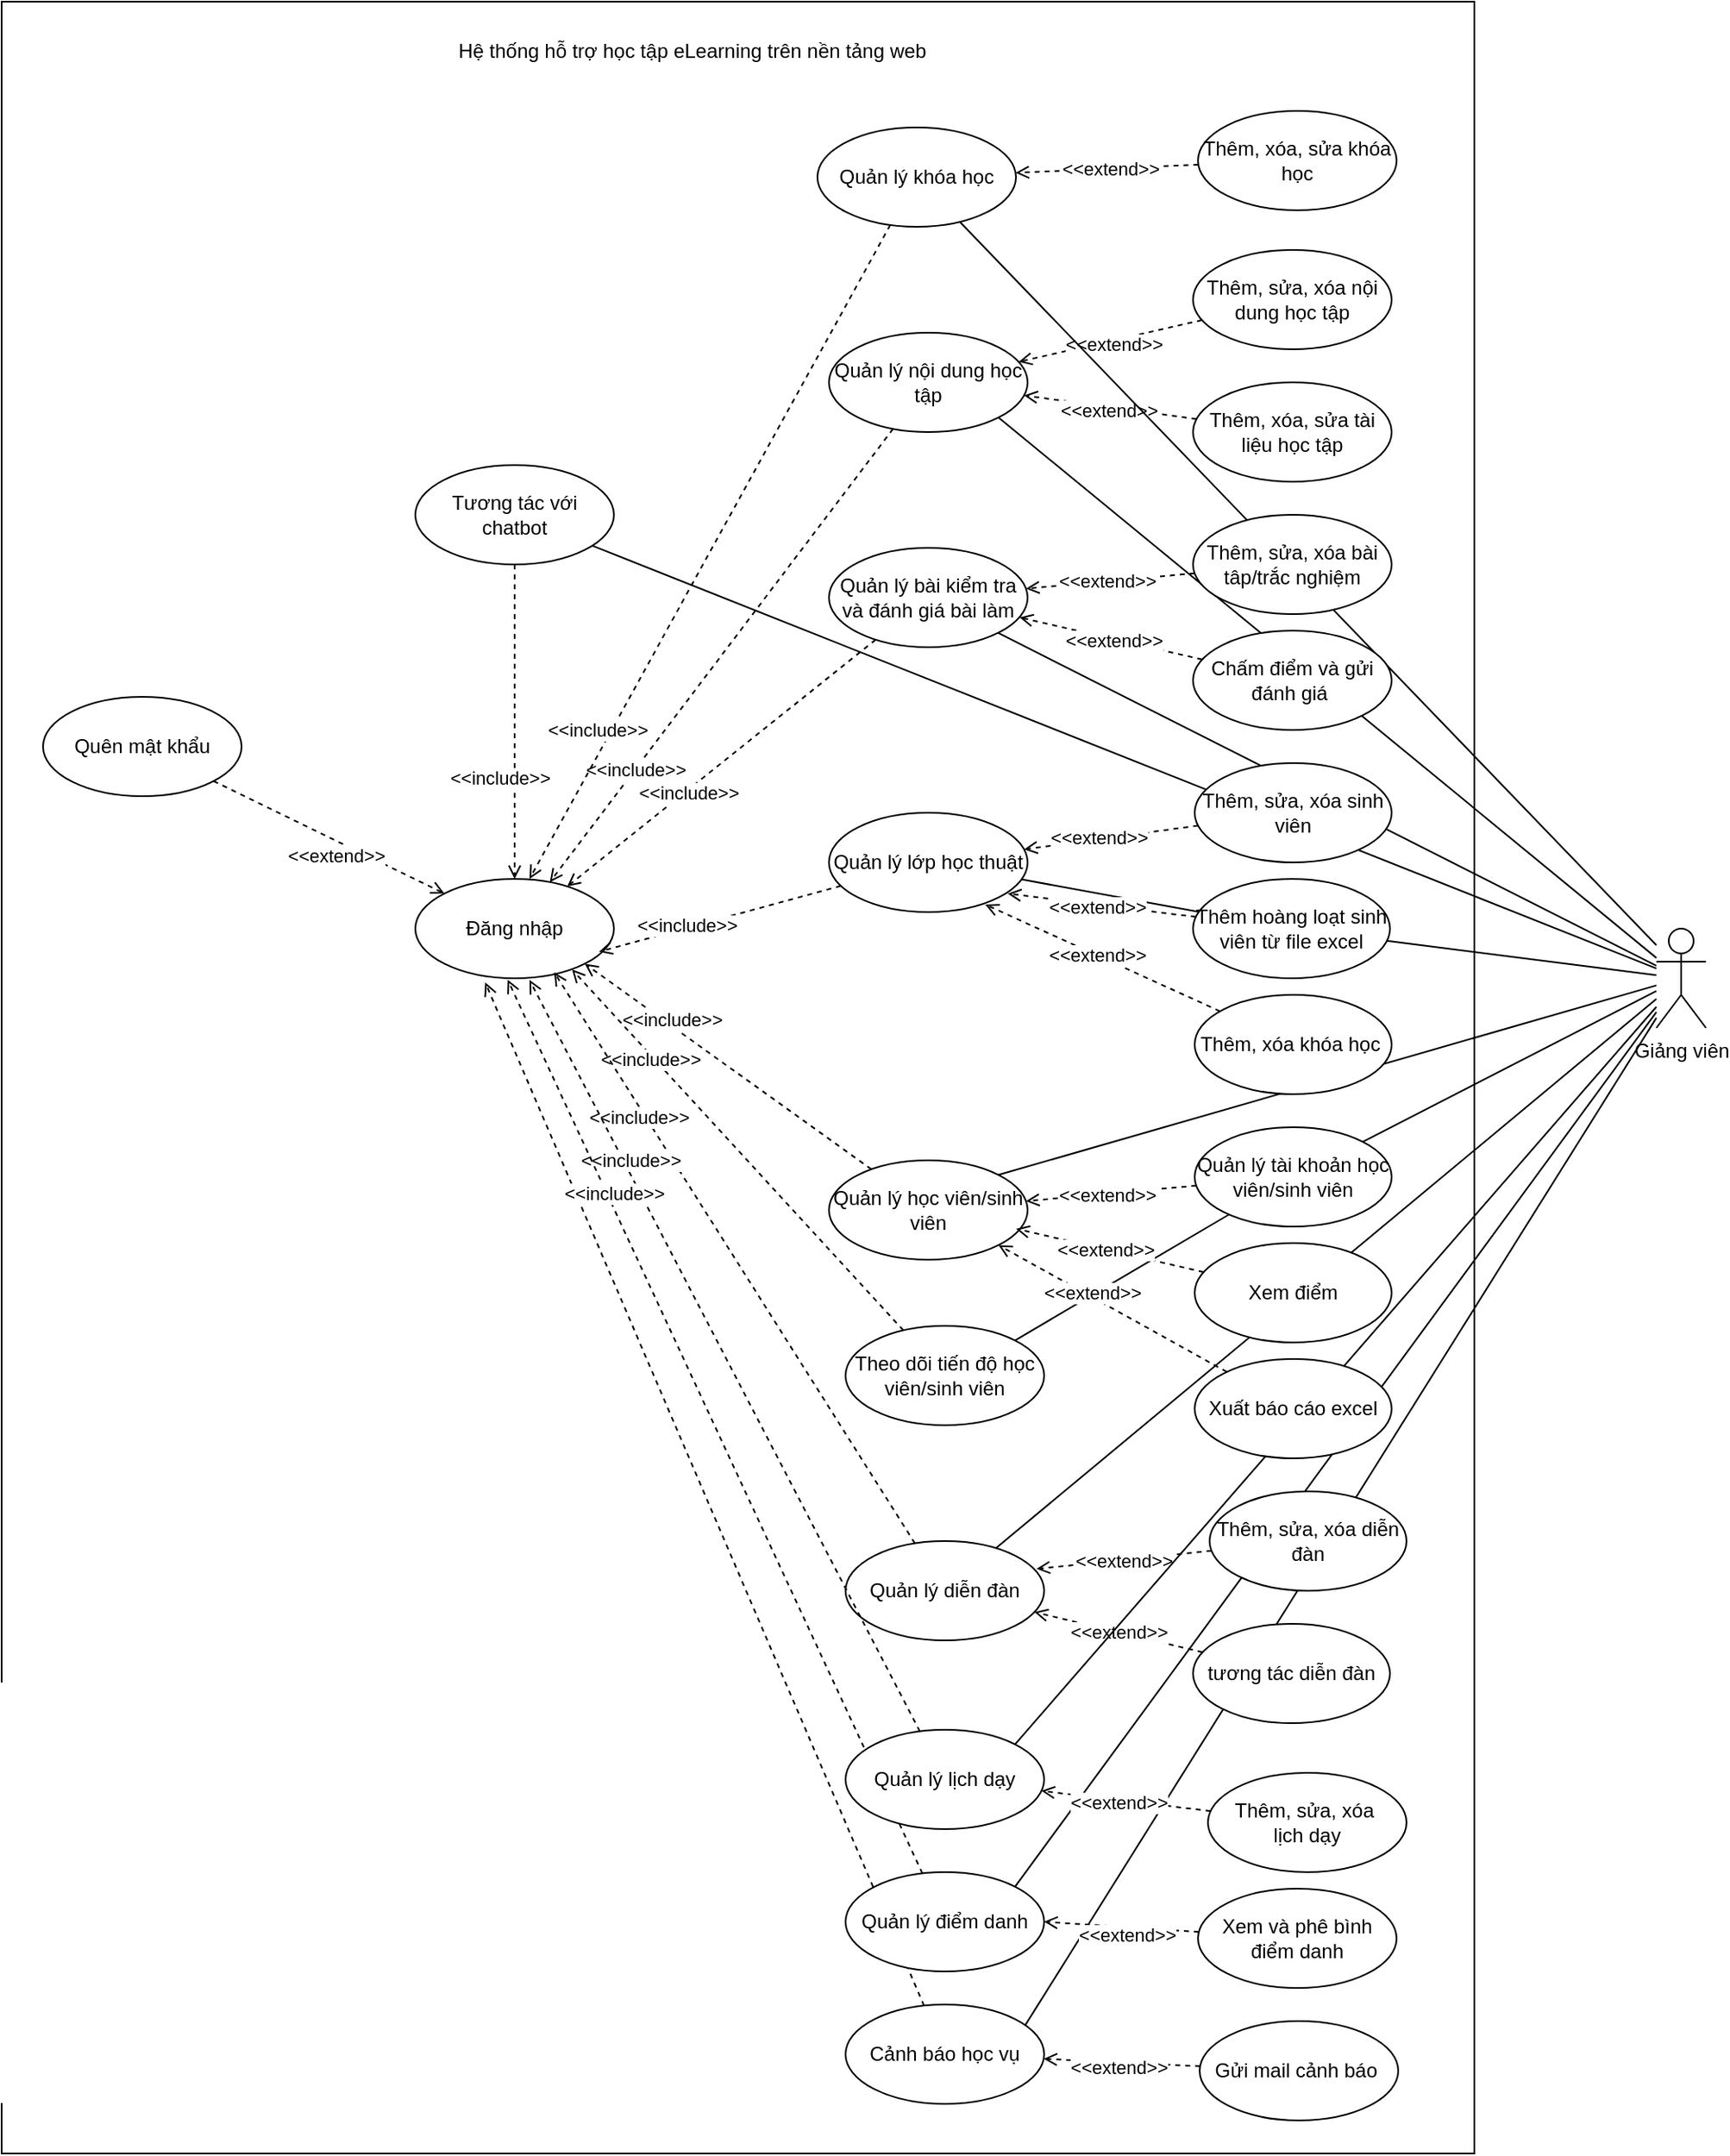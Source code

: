 <mxfile version="27.0.5">
  <diagram name="Page-1" id="YuZUMVSqSA0ggZZGhqi4">
    <mxGraphModel dx="2182" dy="2328" grid="1" gridSize="10" guides="1" tooltips="1" connect="1" arrows="1" fold="1" page="1" pageScale="1" pageWidth="850" pageHeight="1100" math="0" shadow="0">
      <root>
        <mxCell id="0" />
        <mxCell id="1" parent="0" />
        <mxCell id="pHg86YGqUUAnu_XxykbZ-1" value="" style="rounded=0;whiteSpace=wrap;html=1;" parent="1" vertex="1">
          <mxGeometry x="280" y="-150" width="890" height="1300" as="geometry" />
        </mxCell>
        <mxCell id="pHg86YGqUUAnu_XxykbZ-2" value="Hệ thống hỗ trợ học tập eLearning trên nền tảng web" style="text;html=1;align=center;verticalAlign=middle;whiteSpace=wrap;rounded=0;" parent="1" vertex="1">
          <mxGeometry x="470" y="-130" width="455" height="20" as="geometry" />
        </mxCell>
        <mxCell id="pHg86YGqUUAnu_XxykbZ-22" style="rounded=0;orthogonalLoop=1;jettySize=auto;html=1;entryX=1;entryY=1;entryDx=0;entryDy=0;endArrow=none;startFill=0;" parent="1" source="pHg86YGqUUAnu_XxykbZ-29" target="pHg86YGqUUAnu_XxykbZ-63" edge="1">
          <mxGeometry relative="1" as="geometry" />
        </mxCell>
        <mxCell id="pHg86YGqUUAnu_XxykbZ-23" style="rounded=0;orthogonalLoop=1;jettySize=auto;html=1;endArrow=none;startFill=0;" parent="1" source="pHg86YGqUUAnu_XxykbZ-29" target="pHg86YGqUUAnu_XxykbZ-66" edge="1">
          <mxGeometry relative="1" as="geometry" />
        </mxCell>
        <mxCell id="pHg86YGqUUAnu_XxykbZ-24" style="rounded=0;orthogonalLoop=1;jettySize=auto;html=1;endArrow=none;startFill=0;" parent="1" source="pHg86YGqUUAnu_XxykbZ-130" target="pHg86YGqUUAnu_XxykbZ-67" edge="1">
          <mxGeometry relative="1" as="geometry" />
        </mxCell>
        <mxCell id="pHg86YGqUUAnu_XxykbZ-26" style="rounded=0;orthogonalLoop=1;jettySize=auto;html=1;entryX=1;entryY=0;entryDx=0;entryDy=0;endArrow=none;startFill=0;" parent="1" source="pHg86YGqUUAnu_XxykbZ-144" target="pHg86YGqUUAnu_XxykbZ-68" edge="1">
          <mxGeometry relative="1" as="geometry" />
        </mxCell>
        <mxCell id="pHg86YGqUUAnu_XxykbZ-27" style="rounded=0;orthogonalLoop=1;jettySize=auto;html=1;endArrow=none;startFill=0;" parent="1" source="pHg86YGqUUAnu_XxykbZ-29" target="pHg86YGqUUAnu_XxykbZ-71" edge="1">
          <mxGeometry relative="1" as="geometry" />
        </mxCell>
        <mxCell id="pHg86YGqUUAnu_XxykbZ-28" style="rounded=0;orthogonalLoop=1;jettySize=auto;html=1;endArrow=none;startFill=0;" parent="1" source="pHg86YGqUUAnu_XxykbZ-29" target="pHg86YGqUUAnu_XxykbZ-47" edge="1">
          <mxGeometry relative="1" as="geometry" />
        </mxCell>
        <mxCell id="pHg86YGqUUAnu_XxykbZ-169" style="rounded=0;orthogonalLoop=1;jettySize=auto;html=1;entryX=1;entryY=0;entryDx=0;entryDy=0;endArrow=none;startFill=0;" parent="1" source="pHg86YGqUUAnu_XxykbZ-29" target="pHg86YGqUUAnu_XxykbZ-76" edge="1">
          <mxGeometry relative="1" as="geometry" />
        </mxCell>
        <mxCell id="74CKpeJWm-VAcIQns2Aa-21" style="rounded=0;orthogonalLoop=1;jettySize=auto;html=1;entryX=1;entryY=0;entryDx=0;entryDy=0;endArrow=none;startFill=0;" edge="1" parent="1" source="pHg86YGqUUAnu_XxykbZ-29" target="74CKpeJWm-VAcIQns2Aa-14">
          <mxGeometry relative="1" as="geometry" />
        </mxCell>
        <mxCell id="74CKpeJWm-VAcIQns2Aa-22" style="rounded=0;orthogonalLoop=1;jettySize=auto;html=1;entryX=0.885;entryY=0.272;entryDx=0;entryDy=0;entryPerimeter=0;endArrow=none;startFill=0;" edge="1" parent="1" source="pHg86YGqUUAnu_XxykbZ-29" target="74CKpeJWm-VAcIQns2Aa-15">
          <mxGeometry relative="1" as="geometry" />
        </mxCell>
        <mxCell id="pHg86YGqUUAnu_XxykbZ-29" value="Giảng viên" style="shape=umlActor;verticalLabelPosition=bottom;verticalAlign=top;html=1;outlineConnect=0;" parent="1" vertex="1">
          <mxGeometry x="1280" y="410" width="30" height="60" as="geometry" />
        </mxCell>
        <mxCell id="pHg86YGqUUAnu_XxykbZ-35" value="Đăng nhập" style="ellipse;whiteSpace=wrap;html=1;" parent="1" vertex="1">
          <mxGeometry x="530" y="380" width="120" height="60" as="geometry" />
        </mxCell>
        <mxCell id="pHg86YGqUUAnu_XxykbZ-45" style="rounded=0;orthogonalLoop=1;jettySize=auto;html=1;endArrow=open;endFill=0;dashed=1;" parent="1" source="pHg86YGqUUAnu_XxykbZ-47" target="pHg86YGqUUAnu_XxykbZ-35" edge="1">
          <mxGeometry relative="1" as="geometry" />
        </mxCell>
        <mxCell id="pHg86YGqUUAnu_XxykbZ-46" value="&amp;lt;&amp;lt;include&amp;gt;&amp;gt;" style="edgeLabel;html=1;align=center;verticalAlign=middle;resizable=0;points=[];" parent="pHg86YGqUUAnu_XxykbZ-45" vertex="1" connectable="0">
          <mxGeometry x="0.474" y="-3" relative="1" as="geometry">
            <mxPoint x="-6" y="-11" as="offset" />
          </mxGeometry>
        </mxCell>
        <mxCell id="pHg86YGqUUAnu_XxykbZ-47" value="&lt;p style=&quot;white-space-collapse: preserve;&quot; dir=&quot;auto&quot;&gt;Tương tác với chatbot&lt;/p&gt;" style="ellipse;whiteSpace=wrap;html=1;" parent="1" vertex="1">
          <mxGeometry x="530" y="130" width="120" height="60" as="geometry" />
        </mxCell>
        <mxCell id="pHg86YGqUUAnu_XxykbZ-61" style="rounded=0;orthogonalLoop=1;jettySize=auto;html=1;dashed=1;endArrow=open;endFill=0;" parent="1" source="pHg86YGqUUAnu_XxykbZ-63" target="pHg86YGqUUAnu_XxykbZ-35" edge="1">
          <mxGeometry relative="1" as="geometry" />
        </mxCell>
        <mxCell id="pHg86YGqUUAnu_XxykbZ-62" value="&amp;lt;&amp;lt;include&amp;gt;&amp;gt;" style="edgeLabel;html=1;align=center;verticalAlign=middle;resizable=0;points=[];" parent="pHg86YGqUUAnu_XxykbZ-61" vertex="1" connectable="0">
          <mxGeometry x="0.503" relative="1" as="geometry">
            <mxPoint as="offset" />
          </mxGeometry>
        </mxCell>
        <mxCell id="pHg86YGqUUAnu_XxykbZ-63" value="&lt;p style=&quot;white-space-collapse: preserve;&quot; dir=&quot;auto&quot;&gt;&lt;span style=&quot;text-align: left;&quot;&gt;Quản lý nội dung học tập&lt;/span&gt;&lt;/p&gt;" style="ellipse;whiteSpace=wrap;html=1;" parent="1" vertex="1">
          <mxGeometry x="780" y="50" width="120" height="60" as="geometry" />
        </mxCell>
        <mxCell id="pHg86YGqUUAnu_XxykbZ-64" style="rounded=0;orthogonalLoop=1;jettySize=auto;html=1;dashed=1;endArrow=open;endFill=0;" parent="1" source="pHg86YGqUUAnu_XxykbZ-66" target="pHg86YGqUUAnu_XxykbZ-35" edge="1">
          <mxGeometry relative="1" as="geometry" />
        </mxCell>
        <mxCell id="pHg86YGqUUAnu_XxykbZ-65" value="&amp;lt;&amp;lt;include&amp;gt;&amp;gt;" style="edgeLabel;html=1;align=center;verticalAlign=middle;resizable=0;points=[];" parent="pHg86YGqUUAnu_XxykbZ-64" vertex="1" connectable="0">
          <mxGeometry x="0.224" y="1" relative="1" as="geometry">
            <mxPoint as="offset" />
          </mxGeometry>
        </mxCell>
        <mxCell id="pHg86YGqUUAnu_XxykbZ-66" value="&lt;p style=&quot;white-space-collapse: preserve;&quot; dir=&quot;auto&quot;&gt;&lt;span style=&quot;text-align: left;&quot;&gt;Quản lý bài kiểm tra và đánh giá bài làm&lt;/span&gt;&lt;/p&gt;" style="ellipse;whiteSpace=wrap;html=1;" parent="1" vertex="1">
          <mxGeometry x="780" y="180" width="120" height="60" as="geometry" />
        </mxCell>
        <mxCell id="pHg86YGqUUAnu_XxykbZ-67" value="&lt;p style=&quot;white-space-collapse: preserve;&quot; dir=&quot;auto&quot;&gt;&lt;span style=&quot;text-align: left;&quot;&gt;Quản lý lớp học thuật&lt;/span&gt;&lt;br style=&quot;text-align: left;&quot;&gt;&lt;/p&gt;" style="ellipse;whiteSpace=wrap;html=1;" parent="1" vertex="1">
          <mxGeometry x="780" y="340" width="120" height="60" as="geometry" />
        </mxCell>
        <mxCell id="pHg86YGqUUAnu_XxykbZ-68" value="&lt;p style=&quot;white-space-collapse: preserve;&quot; dir=&quot;auto&quot;&gt;Theo dõi tiến độ học viên/sinh viên&lt;/p&gt;" style="ellipse;whiteSpace=wrap;html=1;align=center;" parent="1" vertex="1">
          <mxGeometry x="790" y="650" width="120" height="60" as="geometry" />
        </mxCell>
        <mxCell id="pHg86YGqUUAnu_XxykbZ-69" style="rounded=0;orthogonalLoop=1;jettySize=auto;html=1;entryX=1;entryY=1;entryDx=0;entryDy=0;dashed=1;endArrow=open;endFill=0;" parent="1" source="pHg86YGqUUAnu_XxykbZ-76" target="pHg86YGqUUAnu_XxykbZ-35" edge="1">
          <mxGeometry relative="1" as="geometry" />
        </mxCell>
        <mxCell id="pHg86YGqUUAnu_XxykbZ-70" value="&amp;lt;&amp;lt;include&amp;gt;&amp;gt;" style="edgeLabel;html=1;align=center;verticalAlign=middle;resizable=0;points=[];" parent="pHg86YGqUUAnu_XxykbZ-69" vertex="1" connectable="0">
          <mxGeometry x="0.421" y="-3" relative="1" as="geometry">
            <mxPoint as="offset" />
          </mxGeometry>
        </mxCell>
        <mxCell id="pHg86YGqUUAnu_XxykbZ-71" value="&lt;p style=&quot;white-space-collapse: preserve;&quot; dir=&quot;auto&quot;&gt;Quản lý diễn đàn&lt;/p&gt;" style="ellipse;whiteSpace=wrap;html=1;align=center;" parent="1" vertex="1">
          <mxGeometry x="790" y="780" width="120" height="60" as="geometry" />
        </mxCell>
        <mxCell id="pHg86YGqUUAnu_XxykbZ-72" style="rounded=0;orthogonalLoop=1;jettySize=auto;html=1;entryX=0.925;entryY=0.733;entryDx=0;entryDy=0;entryPerimeter=0;dashed=1;endArrow=open;endFill=0;" parent="1" source="pHg86YGqUUAnu_XxykbZ-67" target="pHg86YGqUUAnu_XxykbZ-35" edge="1">
          <mxGeometry relative="1" as="geometry" />
        </mxCell>
        <mxCell id="pHg86YGqUUAnu_XxykbZ-73" value="&amp;lt;&amp;lt;include&amp;gt;&amp;gt;" style="edgeLabel;html=1;align=center;verticalAlign=middle;resizable=0;points=[];" parent="pHg86YGqUUAnu_XxykbZ-72" vertex="1" connectable="0">
          <mxGeometry x="0.275" y="-2" relative="1" as="geometry">
            <mxPoint as="offset" />
          </mxGeometry>
        </mxCell>
        <mxCell id="pHg86YGqUUAnu_XxykbZ-74" style="rounded=0;orthogonalLoop=1;jettySize=auto;html=1;entryX=0.789;entryY=0.911;entryDx=0;entryDy=0;entryPerimeter=0;dashed=1;endArrow=open;endFill=0;" parent="1" source="pHg86YGqUUAnu_XxykbZ-68" target="pHg86YGqUUAnu_XxykbZ-35" edge="1">
          <mxGeometry relative="1" as="geometry" />
        </mxCell>
        <mxCell id="pHg86YGqUUAnu_XxykbZ-75" value="&amp;lt;&amp;lt;include&amp;gt;&amp;gt;" style="edgeLabel;html=1;align=center;verticalAlign=middle;resizable=0;points=[];" parent="pHg86YGqUUAnu_XxykbZ-74" vertex="1" connectable="0">
          <mxGeometry x="0.517" y="2" relative="1" as="geometry">
            <mxPoint as="offset" />
          </mxGeometry>
        </mxCell>
        <mxCell id="pHg86YGqUUAnu_XxykbZ-76" value="&lt;p style=&quot;white-space-collapse: preserve;&quot; dir=&quot;auto&quot;&gt;Quản lý học viên/sinh viên&lt;/p&gt;" style="ellipse;whiteSpace=wrap;html=1;align=center;" parent="1" vertex="1">
          <mxGeometry x="780" y="550" width="120" height="60" as="geometry" />
        </mxCell>
        <mxCell id="pHg86YGqUUAnu_XxykbZ-77" style="rounded=0;orthogonalLoop=1;jettySize=auto;html=1;entryX=0.699;entryY=0.939;entryDx=0;entryDy=0;entryPerimeter=0;dashed=1;endArrow=open;endFill=0;" parent="1" source="pHg86YGqUUAnu_XxykbZ-71" target="pHg86YGqUUAnu_XxykbZ-35" edge="1">
          <mxGeometry relative="1" as="geometry" />
        </mxCell>
        <mxCell id="pHg86YGqUUAnu_XxykbZ-78" value="&amp;lt;&amp;lt;include&amp;gt;&amp;gt;" style="edgeLabel;html=1;align=center;verticalAlign=middle;resizable=0;points=[];" parent="pHg86YGqUUAnu_XxykbZ-77" vertex="1" connectable="0">
          <mxGeometry x="0.543" y="-1" relative="1" as="geometry">
            <mxPoint y="9" as="offset" />
          </mxGeometry>
        </mxCell>
        <mxCell id="pHg86YGqUUAnu_XxykbZ-105" style="rounded=0;orthogonalLoop=1;jettySize=auto;html=1;entryX=0;entryY=0;entryDx=0;entryDy=0;endArrow=open;endFill=0;dashed=1;" parent="1" source="pHg86YGqUUAnu_XxykbZ-107" target="pHg86YGqUUAnu_XxykbZ-35" edge="1">
          <mxGeometry relative="1" as="geometry" />
        </mxCell>
        <mxCell id="pHg86YGqUUAnu_XxykbZ-106" value="&amp;lt;&amp;lt;extend&amp;gt;&amp;gt;" style="edgeLabel;html=1;align=center;verticalAlign=middle;resizable=0;points=[];" parent="pHg86YGqUUAnu_XxykbZ-105" vertex="1" connectable="0">
          <mxGeometry x="-0.04" relative="1" as="geometry">
            <mxPoint x="7" y="12" as="offset" />
          </mxGeometry>
        </mxCell>
        <mxCell id="pHg86YGqUUAnu_XxykbZ-107" value="&lt;p style=&quot;white-space-collapse: preserve;&quot; dir=&quot;auto&quot;&gt;Quên mật khẩu&lt;/p&gt;" style="ellipse;whiteSpace=wrap;html=1;" parent="1" vertex="1">
          <mxGeometry x="305" y="270" width="120" height="60" as="geometry" />
        </mxCell>
        <mxCell id="pHg86YGqUUAnu_XxykbZ-118" style="rounded=0;orthogonalLoop=1;jettySize=auto;html=1;dashed=1;endArrow=open;endFill=0;" parent="1" source="pHg86YGqUUAnu_XxykbZ-115" target="pHg86YGqUUAnu_XxykbZ-63" edge="1">
          <mxGeometry relative="1" as="geometry" />
        </mxCell>
        <mxCell id="pHg86YGqUUAnu_XxykbZ-120" value="&amp;lt;&amp;lt;extend&amp;gt;&amp;gt;" style="edgeLabel;html=1;align=center;verticalAlign=middle;resizable=0;points=[];" parent="pHg86YGqUUAnu_XxykbZ-118" vertex="1" connectable="0">
          <mxGeometry x="0.164" relative="1" as="geometry">
            <mxPoint x="11" as="offset" />
          </mxGeometry>
        </mxCell>
        <mxCell id="pHg86YGqUUAnu_XxykbZ-115" value="&lt;p style=&quot;white-space-collapse: preserve;&quot; dir=&quot;auto&quot;&gt;Thêm, sửa, xóa nội dung học tập&lt;/p&gt;" style="ellipse;whiteSpace=wrap;html=1;align=center;" parent="1" vertex="1">
          <mxGeometry x="1000" width="120" height="60" as="geometry" />
        </mxCell>
        <mxCell id="pHg86YGqUUAnu_XxykbZ-119" style="rounded=0;orthogonalLoop=1;jettySize=auto;html=1;dashed=1;endArrow=open;endFill=0;" parent="1" source="pHg86YGqUUAnu_XxykbZ-116" target="pHg86YGqUUAnu_XxykbZ-63" edge="1">
          <mxGeometry relative="1" as="geometry" />
        </mxCell>
        <mxCell id="pHg86YGqUUAnu_XxykbZ-122" value="&amp;lt;&amp;lt;extend&amp;gt;&amp;gt;" style="edgeLabel;html=1;align=center;verticalAlign=middle;resizable=0;points=[];" parent="pHg86YGqUUAnu_XxykbZ-119" vertex="1" connectable="0">
          <mxGeometry x="0.013" y="2" relative="1" as="geometry">
            <mxPoint as="offset" />
          </mxGeometry>
        </mxCell>
        <mxCell id="pHg86YGqUUAnu_XxykbZ-116" value="Thêm, xóa, sửa tài liệu học tập" style="ellipse;whiteSpace=wrap;html=1;align=center;" parent="1" vertex="1">
          <mxGeometry x="1000" y="80" width="120" height="60" as="geometry" />
        </mxCell>
        <mxCell id="pHg86YGqUUAnu_XxykbZ-125" style="rounded=0;orthogonalLoop=1;jettySize=auto;html=1;dashed=1;endArrow=open;endFill=0;" parent="1" source="pHg86YGqUUAnu_XxykbZ-123" target="pHg86YGqUUAnu_XxykbZ-66" edge="1">
          <mxGeometry relative="1" as="geometry" />
        </mxCell>
        <mxCell id="pHg86YGqUUAnu_XxykbZ-127" value="&amp;lt;&amp;lt;extend&amp;gt;&amp;gt;" style="edgeLabel;html=1;align=center;verticalAlign=middle;resizable=0;points=[];" parent="pHg86YGqUUAnu_XxykbZ-125" vertex="1" connectable="0">
          <mxGeometry x="0.033" relative="1" as="geometry">
            <mxPoint as="offset" />
          </mxGeometry>
        </mxCell>
        <mxCell id="pHg86YGqUUAnu_XxykbZ-126" style="rounded=0;orthogonalLoop=1;jettySize=auto;html=1;entryX=0.96;entryY=0.7;entryDx=0;entryDy=0;entryPerimeter=0;dashed=1;endArrow=open;endFill=0;" parent="1" source="pHg86YGqUUAnu_XxykbZ-124" target="pHg86YGqUUAnu_XxykbZ-66" edge="1">
          <mxGeometry relative="1" as="geometry" />
        </mxCell>
        <mxCell id="pHg86YGqUUAnu_XxykbZ-128" value="&amp;lt;&amp;lt;extend&amp;gt;&amp;gt;" style="edgeLabel;html=1;align=center;verticalAlign=middle;resizable=0;points=[];" parent="pHg86YGqUUAnu_XxykbZ-126" vertex="1" connectable="0">
          <mxGeometry x="-0.04" y="1" relative="1" as="geometry">
            <mxPoint as="offset" />
          </mxGeometry>
        </mxCell>
        <mxCell id="pHg86YGqUUAnu_XxykbZ-132" style="rounded=0;orthogonalLoop=1;jettySize=auto;html=1;dashed=1;endArrow=open;endFill=0;" parent="1" source="pHg86YGqUUAnu_XxykbZ-129" target="pHg86YGqUUAnu_XxykbZ-67" edge="1">
          <mxGeometry relative="1" as="geometry" />
        </mxCell>
        <mxCell id="pHg86YGqUUAnu_XxykbZ-140" value="&amp;lt;&amp;lt;extend&amp;gt;&amp;gt;" style="edgeLabel;html=1;align=center;verticalAlign=middle;resizable=0;points=[];" parent="pHg86YGqUUAnu_XxykbZ-132" vertex="1" connectable="0">
          <mxGeometry x="0.139" y="-1" relative="1" as="geometry">
            <mxPoint as="offset" />
          </mxGeometry>
        </mxCell>
        <mxCell id="pHg86YGqUUAnu_XxykbZ-129" value="Thêm, sửa, xóa sinh viên" style="ellipse;whiteSpace=wrap;html=1;" parent="1" vertex="1">
          <mxGeometry x="1001" y="310" width="119" height="60" as="geometry" />
        </mxCell>
        <mxCell id="pHg86YGqUUAnu_XxykbZ-133" style="rounded=0;orthogonalLoop=1;jettySize=auto;html=1;entryX=0.9;entryY=0.814;entryDx=0;entryDy=0;entryPerimeter=0;dashed=1;endArrow=open;endFill=0;" parent="1" source="pHg86YGqUUAnu_XxykbZ-130" target="pHg86YGqUUAnu_XxykbZ-67" edge="1">
          <mxGeometry relative="1" as="geometry" />
        </mxCell>
        <mxCell id="pHg86YGqUUAnu_XxykbZ-141" value="&amp;lt;&amp;lt;extend&amp;gt;&amp;gt;" style="edgeLabel;html=1;align=center;verticalAlign=middle;resizable=0;points=[];" parent="pHg86YGqUUAnu_XxykbZ-133" vertex="1" connectable="0">
          <mxGeometry x="0.054" y="1" relative="1" as="geometry">
            <mxPoint as="offset" />
          </mxGeometry>
        </mxCell>
        <mxCell id="pHg86YGqUUAnu_XxykbZ-135" value="" style="rounded=0;orthogonalLoop=1;jettySize=auto;html=1;endArrow=none;startFill=0;" parent="1" source="pHg86YGqUUAnu_XxykbZ-29" target="pHg86YGqUUAnu_XxykbZ-130" edge="1">
          <mxGeometry relative="1" as="geometry">
            <mxPoint x="1280" y="438" as="sourcePoint" />
            <mxPoint x="897" y="379" as="targetPoint" />
          </mxGeometry>
        </mxCell>
        <mxCell id="pHg86YGqUUAnu_XxykbZ-130" value="Thêm hoàng loạt sinh viên từ file excel" style="ellipse;whiteSpace=wrap;html=1;" parent="1" vertex="1">
          <mxGeometry x="1000" y="380" width="119" height="60" as="geometry" />
        </mxCell>
        <mxCell id="pHg86YGqUUAnu_XxykbZ-138" style="rounded=0;orthogonalLoop=1;jettySize=auto;html=1;entryX=0.787;entryY=0.924;entryDx=0;entryDy=0;entryPerimeter=0;dashed=1;endArrow=open;endFill=0;" parent="1" source="pHg86YGqUUAnu_XxykbZ-136" target="pHg86YGqUUAnu_XxykbZ-67" edge="1">
          <mxGeometry relative="1" as="geometry" />
        </mxCell>
        <mxCell id="pHg86YGqUUAnu_XxykbZ-142" value="&amp;lt;&amp;lt;extend&amp;gt;&amp;gt;" style="edgeLabel;html=1;align=center;verticalAlign=middle;resizable=0;points=[];" parent="pHg86YGqUUAnu_XxykbZ-138" vertex="1" connectable="0">
          <mxGeometry x="0.052" relative="1" as="geometry">
            <mxPoint as="offset" />
          </mxGeometry>
        </mxCell>
        <mxCell id="pHg86YGqUUAnu_XxykbZ-136" value="Thêm, xóa khóa học&amp;nbsp;" style="ellipse;whiteSpace=wrap;html=1;" parent="1" vertex="1">
          <mxGeometry x="1001" y="450" width="119" height="60" as="geometry" />
        </mxCell>
        <mxCell id="pHg86YGqUUAnu_XxykbZ-149" style="rounded=0;orthogonalLoop=1;jettySize=auto;html=1;dashed=1;endArrow=open;endFill=0;" parent="1" source="pHg86YGqUUAnu_XxykbZ-144" target="pHg86YGqUUAnu_XxykbZ-76" edge="1">
          <mxGeometry relative="1" as="geometry" />
        </mxCell>
        <mxCell id="pHg86YGqUUAnu_XxykbZ-151" value="&amp;lt;&amp;lt;extend&amp;gt;&amp;gt;" style="edgeLabel;html=1;align=center;verticalAlign=middle;resizable=0;points=[];" parent="pHg86YGqUUAnu_XxykbZ-149" vertex="1" connectable="0">
          <mxGeometry x="0.209" y="-1" relative="1" as="geometry">
            <mxPoint x="8" y="1" as="offset" />
          </mxGeometry>
        </mxCell>
        <mxCell id="pHg86YGqUUAnu_XxykbZ-156" style="rounded=0;orthogonalLoop=1;jettySize=auto;html=1;entryX=0.962;entryY=0.28;entryDx=0;entryDy=0;entryPerimeter=0;dashed=1;endArrow=open;endFill=0;" parent="1" source="pHg86YGqUUAnu_XxykbZ-152" target="pHg86YGqUUAnu_XxykbZ-71" edge="1">
          <mxGeometry relative="1" as="geometry" />
        </mxCell>
        <mxCell id="pHg86YGqUUAnu_XxykbZ-159" value="&amp;lt;&amp;lt;extend&amp;gt;&amp;gt;" style="edgeLabel;html=1;align=center;verticalAlign=middle;resizable=0;points=[];" parent="pHg86YGqUUAnu_XxykbZ-156" vertex="1" connectable="0">
          <mxGeometry x="0.017" relative="1" as="geometry">
            <mxPoint as="offset" />
          </mxGeometry>
        </mxCell>
        <mxCell id="pHg86YGqUUAnu_XxykbZ-152" value="Thêm, sửa, xóa diễn đàn" style="ellipse;whiteSpace=wrap;html=1;" parent="1" vertex="1">
          <mxGeometry x="1010" y="750" width="119" height="60" as="geometry" />
        </mxCell>
        <mxCell id="pHg86YGqUUAnu_XxykbZ-157" style="rounded=0;orthogonalLoop=1;jettySize=auto;html=1;dashed=1;endArrow=open;endFill=0;" parent="1" source="pHg86YGqUUAnu_XxykbZ-155" target="pHg86YGqUUAnu_XxykbZ-71" edge="1">
          <mxGeometry relative="1" as="geometry" />
        </mxCell>
        <mxCell id="pHg86YGqUUAnu_XxykbZ-161" value="&amp;lt;&amp;lt;extend&amp;gt;&amp;gt;" style="edgeLabel;html=1;align=center;verticalAlign=middle;resizable=0;points=[];" parent="pHg86YGqUUAnu_XxykbZ-157" vertex="1" connectable="0">
          <mxGeometry x="0.01" relative="1" as="geometry">
            <mxPoint as="offset" />
          </mxGeometry>
        </mxCell>
        <mxCell id="pHg86YGqUUAnu_XxykbZ-155" value="tương tác diễn đàn" style="ellipse;whiteSpace=wrap;html=1;" parent="1" vertex="1">
          <mxGeometry x="1000" y="830" width="119" height="60" as="geometry" />
        </mxCell>
        <mxCell id="pHg86YGqUUAnu_XxykbZ-162" value="" style="rounded=0;orthogonalLoop=1;jettySize=auto;html=1;entryX=1;entryY=0;entryDx=0;entryDy=0;endArrow=none;startFill=0;" parent="1" source="pHg86YGqUUAnu_XxykbZ-29" target="pHg86YGqUUAnu_XxykbZ-144" edge="1">
          <mxGeometry relative="1" as="geometry">
            <mxPoint x="1280" y="448" as="sourcePoint" />
            <mxPoint x="892" y="659" as="targetPoint" />
          </mxGeometry>
        </mxCell>
        <mxCell id="pHg86YGqUUAnu_XxykbZ-144" value="Quản lý tài khoản học viên/sinh viên" style="ellipse;whiteSpace=wrap;html=1;" parent="1" vertex="1">
          <mxGeometry x="1001" y="530" width="119" height="60" as="geometry" />
        </mxCell>
        <mxCell id="pHg86YGqUUAnu_XxykbZ-163" value="Xem điểm" style="ellipse;whiteSpace=wrap;html=1;" parent="1" vertex="1">
          <mxGeometry x="1001" y="600" width="119" height="60" as="geometry" />
        </mxCell>
        <mxCell id="pHg86YGqUUAnu_XxykbZ-166" style="rounded=0;orthogonalLoop=1;jettySize=auto;html=1;entryX=1;entryY=1;entryDx=0;entryDy=0;dashed=1;endArrow=open;endFill=0;" parent="1" source="pHg86YGqUUAnu_XxykbZ-164" target="pHg86YGqUUAnu_XxykbZ-76" edge="1">
          <mxGeometry relative="1" as="geometry" />
        </mxCell>
        <mxCell id="pHg86YGqUUAnu_XxykbZ-168" value="&amp;lt;&amp;lt;extend&amp;gt;&amp;gt;" style="edgeLabel;html=1;align=center;verticalAlign=middle;resizable=0;points=[];" parent="pHg86YGqUUAnu_XxykbZ-166" vertex="1" connectable="0">
          <mxGeometry x="0.195" y="-2" relative="1" as="geometry">
            <mxPoint as="offset" />
          </mxGeometry>
        </mxCell>
        <mxCell id="pHg86YGqUUAnu_XxykbZ-165" style="rounded=0;orthogonalLoop=1;jettySize=auto;html=1;entryX=0.942;entryY=0.689;entryDx=0;entryDy=0;entryPerimeter=0;dashed=1;endArrow=open;endFill=0;" parent="1" source="pHg86YGqUUAnu_XxykbZ-163" target="pHg86YGqUUAnu_XxykbZ-76" edge="1">
          <mxGeometry relative="1" as="geometry" />
        </mxCell>
        <mxCell id="pHg86YGqUUAnu_XxykbZ-167" value="&amp;lt;&amp;lt;extend&amp;gt;&amp;gt;" style="edgeLabel;html=1;align=center;verticalAlign=middle;resizable=0;points=[];" parent="pHg86YGqUUAnu_XxykbZ-165" vertex="1" connectable="0">
          <mxGeometry x="0.059" relative="1" as="geometry">
            <mxPoint as="offset" />
          </mxGeometry>
        </mxCell>
        <mxCell id="74CKpeJWm-VAcIQns2Aa-1" style="rounded=0;orthogonalLoop=1;jettySize=auto;html=1;entryX=1;entryY=0;entryDx=0;entryDy=0;endArrow=none;startFill=0;" edge="1" parent="1" target="74CKpeJWm-VAcIQns2Aa-4" source="pHg86YGqUUAnu_XxykbZ-29">
          <mxGeometry relative="1" as="geometry">
            <mxPoint x="1280" y="450" as="sourcePoint" />
          </mxGeometry>
        </mxCell>
        <mxCell id="74CKpeJWm-VAcIQns2Aa-2" style="rounded=0;orthogonalLoop=1;jettySize=auto;html=1;endArrow=open;endFill=0;dashed=1;entryX=0.575;entryY=1.017;entryDx=0;entryDy=0;entryPerimeter=0;" edge="1" parent="1" source="74CKpeJWm-VAcIQns2Aa-4" target="pHg86YGqUUAnu_XxykbZ-35">
          <mxGeometry relative="1" as="geometry">
            <mxPoint x="550" y="516" as="targetPoint" />
          </mxGeometry>
        </mxCell>
        <mxCell id="74CKpeJWm-VAcIQns2Aa-3" value="&amp;lt;&amp;lt;include&amp;gt;&amp;gt;" style="edgeLabel;html=1;align=center;verticalAlign=middle;resizable=0;points=[];" vertex="1" connectable="0" parent="74CKpeJWm-VAcIQns2Aa-2">
          <mxGeometry x="0.553" y="2" relative="1" as="geometry">
            <mxPoint x="10" y="6" as="offset" />
          </mxGeometry>
        </mxCell>
        <mxCell id="74CKpeJWm-VAcIQns2Aa-5" style="rounded=0;orthogonalLoop=1;jettySize=auto;html=1;dashed=1;endArrow=open;endFill=0;" edge="1" parent="1" source="74CKpeJWm-VAcIQns2Aa-6" target="74CKpeJWm-VAcIQns2Aa-4">
          <mxGeometry relative="1" as="geometry" />
        </mxCell>
        <mxCell id="74CKpeJWm-VAcIQns2Aa-6" value="Thêm, sửa, xóa&amp;nbsp;&lt;div&gt;lịch dạy&lt;/div&gt;" style="ellipse;whiteSpace=wrap;html=1;" vertex="1" parent="1">
          <mxGeometry x="1009" y="920" width="120" height="60" as="geometry" />
        </mxCell>
        <mxCell id="pHg86YGqUUAnu_XxykbZ-164" value="Xuất báo cáo excel" style="ellipse;whiteSpace=wrap;html=1;" parent="1" vertex="1">
          <mxGeometry x="1001" y="670" width="119" height="60" as="geometry" />
        </mxCell>
        <mxCell id="74CKpeJWm-VAcIQns2Aa-7" style="rounded=0;orthogonalLoop=1;jettySize=auto;html=1;endArrow=open;endFill=0;dashed=1;" edge="1" parent="1" source="74CKpeJWm-VAcIQns2Aa-10">
          <mxGeometry relative="1" as="geometry">
            <mxPoint x="599" y="380" as="targetPoint" />
          </mxGeometry>
        </mxCell>
        <mxCell id="74CKpeJWm-VAcIQns2Aa-8" value="&amp;lt;&amp;lt;include&amp;gt;&amp;gt;" style="edgeLabel;html=1;align=center;verticalAlign=middle;resizable=0;points=[];" vertex="1" connectable="0" parent="74CKpeJWm-VAcIQns2Aa-7">
          <mxGeometry x="0.499" relative="1" as="geometry">
            <mxPoint x="-14" y="9" as="offset" />
          </mxGeometry>
        </mxCell>
        <mxCell id="74CKpeJWm-VAcIQns2Aa-9" style="rounded=0;orthogonalLoop=1;jettySize=auto;html=1;endArrow=none;startFill=0;" edge="1" parent="1" source="74CKpeJWm-VAcIQns2Aa-10">
          <mxGeometry relative="1" as="geometry">
            <mxPoint x="1280" y="420" as="targetPoint" />
          </mxGeometry>
        </mxCell>
        <mxCell id="74CKpeJWm-VAcIQns2Aa-10" value="&lt;p style=&quot;white-space-collapse: preserve;&quot; dir=&quot;auto&quot;&gt;Quản lý khóa học&lt;/p&gt;" style="ellipse;whiteSpace=wrap;html=1;" vertex="1" parent="1">
          <mxGeometry x="773" y="-74" width="120" height="60" as="geometry" />
        </mxCell>
        <mxCell id="74CKpeJWm-VAcIQns2Aa-11" style="rounded=0;orthogonalLoop=1;jettySize=auto;html=1;dashed=1;endArrow=open;endFill=0;" edge="1" parent="1" source="74CKpeJWm-VAcIQns2Aa-13" target="74CKpeJWm-VAcIQns2Aa-10">
          <mxGeometry relative="1" as="geometry" />
        </mxCell>
        <mxCell id="74CKpeJWm-VAcIQns2Aa-12" value="&amp;lt;&amp;lt;extend&amp;gt;&amp;gt;" style="edgeLabel;html=1;align=center;verticalAlign=middle;resizable=0;points=[];" vertex="1" connectable="0" parent="74CKpeJWm-VAcIQns2Aa-11">
          <mxGeometry x="-0.025" relative="1" as="geometry">
            <mxPoint as="offset" />
          </mxGeometry>
        </mxCell>
        <mxCell id="74CKpeJWm-VAcIQns2Aa-13" value="Thêm, xóa, sửa khóa học" style="ellipse;whiteSpace=wrap;html=1;" vertex="1" parent="1">
          <mxGeometry x="1003" y="-84" width="120" height="60" as="geometry" />
        </mxCell>
        <mxCell id="pHg86YGqUUAnu_XxykbZ-123" value="&lt;p style=&quot;white-space-collapse: preserve;&quot; dir=&quot;auto&quot;&gt;Thêm, sửa, xóa bài tâp/trắc nghiệm&lt;/p&gt;" style="ellipse;whiteSpace=wrap;html=1;align=center;" parent="1" vertex="1">
          <mxGeometry x="1000" y="160" width="120" height="60" as="geometry" />
        </mxCell>
        <mxCell id="pHg86YGqUUAnu_XxykbZ-124" value="&lt;p style=&quot;white-space-collapse: preserve;&quot; dir=&quot;auto&quot;&gt;Chấm điểm và gửi đánh giá &lt;/p&gt;" style="ellipse;whiteSpace=wrap;html=1;align=center;" parent="1" vertex="1">
          <mxGeometry x="1000" y="230" width="120" height="60" as="geometry" />
        </mxCell>
        <mxCell id="74CKpeJWm-VAcIQns2Aa-28" style="rounded=0;orthogonalLoop=1;jettySize=auto;html=1;endArrow=open;endFill=0;dashed=1;entryX=0.465;entryY=1.014;entryDx=0;entryDy=0;entryPerimeter=0;" edge="1" parent="1" source="74CKpeJWm-VAcIQns2Aa-14" target="pHg86YGqUUAnu_XxykbZ-35">
          <mxGeometry relative="1" as="geometry" />
        </mxCell>
        <mxCell id="74CKpeJWm-VAcIQns2Aa-27" style="rounded=0;orthogonalLoop=1;jettySize=auto;html=1;entryX=0.352;entryY=1.042;entryDx=0;entryDy=0;entryPerimeter=0;endArrow=open;endFill=0;dashed=1;" edge="1" parent="1" source="74CKpeJWm-VAcIQns2Aa-15" target="pHg86YGqUUAnu_XxykbZ-35">
          <mxGeometry relative="1" as="geometry" />
        </mxCell>
        <mxCell id="74CKpeJWm-VAcIQns2Aa-15" value="&lt;p style=&quot;white-space-collapse: preserve;&quot; dir=&quot;auto&quot;&gt;Cảnh báo học vụ&lt;/p&gt;" style="ellipse;whiteSpace=wrap;html=1;" vertex="1" parent="1">
          <mxGeometry x="790" y="1060" width="120" height="60" as="geometry" />
        </mxCell>
        <mxCell id="74CKpeJWm-VAcIQns2Aa-17" style="rounded=0;orthogonalLoop=1;jettySize=auto;html=1;entryX=1;entryY=0.5;entryDx=0;entryDy=0;endArrow=open;endFill=0;dashed=1;" edge="1" parent="1" source="74CKpeJWm-VAcIQns2Aa-16" target="74CKpeJWm-VAcIQns2Aa-14">
          <mxGeometry relative="1" as="geometry" />
        </mxCell>
        <mxCell id="74CKpeJWm-VAcIQns2Aa-16" value="Xem và phê bình điểm danh" style="ellipse;whiteSpace=wrap;html=1;" vertex="1" parent="1">
          <mxGeometry x="1003" y="990" width="120" height="60" as="geometry" />
        </mxCell>
        <mxCell id="74CKpeJWm-VAcIQns2Aa-18" value="&amp;lt;&amp;lt;extend&amp;gt;&amp;gt;" style="edgeLabel;html=1;align=center;verticalAlign=middle;resizable=0;points=[];" vertex="1" connectable="0" parent="1">
          <mxGeometry x="964.313" y="939.998" as="geometry">
            <mxPoint x="-10" y="-2" as="offset" />
          </mxGeometry>
        </mxCell>
        <mxCell id="74CKpeJWm-VAcIQns2Aa-20" style="rounded=0;orthogonalLoop=1;jettySize=auto;html=1;endArrow=open;endFill=0;dashed=1;" edge="1" parent="1" source="74CKpeJWm-VAcIQns2Aa-19" target="74CKpeJWm-VAcIQns2Aa-15">
          <mxGeometry relative="1" as="geometry" />
        </mxCell>
        <mxCell id="74CKpeJWm-VAcIQns2Aa-19" value="Gửi mail cảnh báo&amp;nbsp;" style="ellipse;whiteSpace=wrap;html=1;" vertex="1" parent="1">
          <mxGeometry x="1004" y="1070" width="120" height="60" as="geometry" />
        </mxCell>
        <mxCell id="74CKpeJWm-VAcIQns2Aa-23" value="&amp;lt;&amp;lt;extend&amp;gt;&amp;gt;" style="edgeLabel;html=1;align=center;verticalAlign=middle;resizable=0;points=[];" vertex="1" connectable="0" parent="1">
          <mxGeometry x="970.003" y="1019.998" as="geometry">
            <mxPoint x="-10" y="-2" as="offset" />
          </mxGeometry>
        </mxCell>
        <mxCell id="74CKpeJWm-VAcIQns2Aa-26" value="&amp;lt;&amp;lt;extend&amp;gt;&amp;gt;" style="edgeLabel;html=1;align=center;verticalAlign=middle;resizable=0;points=[];" vertex="1" connectable="0" parent="1">
          <mxGeometry x="964.313" y="1099.998" as="geometry">
            <mxPoint x="-10" y="-2" as="offset" />
          </mxGeometry>
        </mxCell>
        <mxCell id="74CKpeJWm-VAcIQns2Aa-14" value="&lt;p style=&quot;white-space-collapse: preserve;&quot; dir=&quot;auto&quot;&gt;Quản lý điểm danh&lt;/p&gt;" style="ellipse;whiteSpace=wrap;html=1;" vertex="1" parent="1">
          <mxGeometry x="790" y="980" width="120" height="60" as="geometry" />
        </mxCell>
        <mxCell id="74CKpeJWm-VAcIQns2Aa-4" value="&lt;p style=&quot;white-space-collapse: preserve;&quot; dir=&quot;auto&quot;&gt;Quản lý lịch dạy&lt;/p&gt;" style="ellipse;whiteSpace=wrap;html=1;" vertex="1" parent="1">
          <mxGeometry x="790" y="894" width="120" height="60" as="geometry" />
        </mxCell>
        <mxCell id="74CKpeJWm-VAcIQns2Aa-29" value="&amp;lt;&amp;lt;include&amp;gt;&amp;gt;" style="edgeLabel;html=1;align=center;verticalAlign=middle;resizable=0;points=[];" vertex="1" connectable="0" parent="1">
          <mxGeometry x="650.005" y="570.001" as="geometry" />
        </mxCell>
      </root>
    </mxGraphModel>
  </diagram>
</mxfile>
